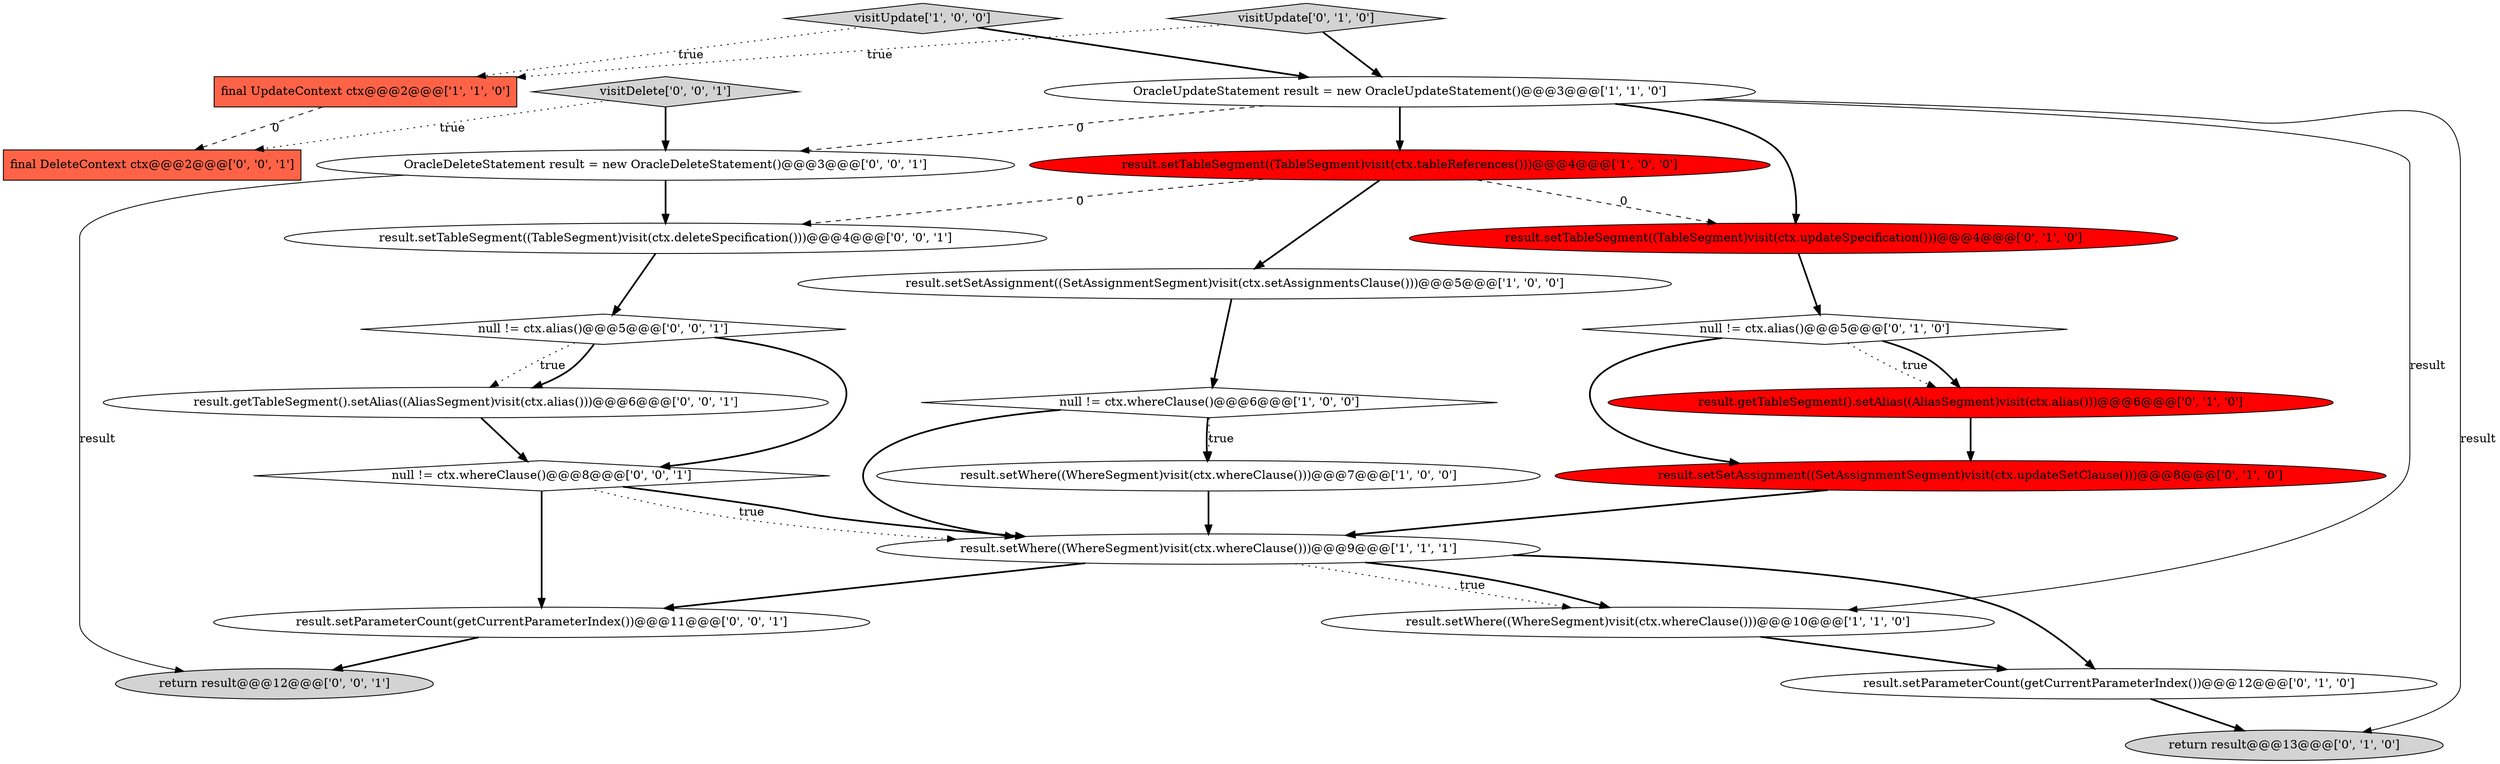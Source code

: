 digraph {
1 [style = filled, label = "final UpdateContext ctx@@@2@@@['1', '1', '0']", fillcolor = tomato, shape = box image = "AAA0AAABBB1BBB"];
5 [style = filled, label = "result.setWhere((WhereSegment)visit(ctx.whereClause()))@@@10@@@['1', '1', '0']", fillcolor = white, shape = ellipse image = "AAA0AAABBB1BBB"];
11 [style = filled, label = "return result@@@13@@@['0', '1', '0']", fillcolor = lightgray, shape = ellipse image = "AAA0AAABBB2BBB"];
8 [style = filled, label = "visitUpdate['1', '0', '0']", fillcolor = lightgray, shape = diamond image = "AAA0AAABBB1BBB"];
17 [style = filled, label = "null != ctx.whereClause()@@@8@@@['0', '0', '1']", fillcolor = white, shape = diamond image = "AAA0AAABBB3BBB"];
18 [style = filled, label = "return result@@@12@@@['0', '0', '1']", fillcolor = lightgray, shape = ellipse image = "AAA0AAABBB3BBB"];
16 [style = filled, label = "final DeleteContext ctx@@@2@@@['0', '0', '1']", fillcolor = tomato, shape = box image = "AAA0AAABBB3BBB"];
12 [style = filled, label = "result.setParameterCount(getCurrentParameterIndex())@@@12@@@['0', '1', '0']", fillcolor = white, shape = ellipse image = "AAA0AAABBB2BBB"];
0 [style = filled, label = "null != ctx.whereClause()@@@6@@@['1', '0', '0']", fillcolor = white, shape = diamond image = "AAA0AAABBB1BBB"];
2 [style = filled, label = "result.setSetAssignment((SetAssignmentSegment)visit(ctx.setAssignmentsClause()))@@@5@@@['1', '0', '0']", fillcolor = white, shape = ellipse image = "AAA0AAABBB1BBB"];
6 [style = filled, label = "result.setWhere((WhereSegment)visit(ctx.whereClause()))@@@7@@@['1', '0', '0']", fillcolor = white, shape = ellipse image = "AAA0AAABBB1BBB"];
10 [style = filled, label = "result.setSetAssignment((SetAssignmentSegment)visit(ctx.updateSetClause()))@@@8@@@['0', '1', '0']", fillcolor = red, shape = ellipse image = "AAA1AAABBB2BBB"];
14 [style = filled, label = "visitUpdate['0', '1', '0']", fillcolor = lightgray, shape = diamond image = "AAA0AAABBB2BBB"];
7 [style = filled, label = "result.setTableSegment((TableSegment)visit(ctx.tableReferences()))@@@4@@@['1', '0', '0']", fillcolor = red, shape = ellipse image = "AAA1AAABBB1BBB"];
22 [style = filled, label = "visitDelete['0', '0', '1']", fillcolor = lightgray, shape = diamond image = "AAA0AAABBB3BBB"];
4 [style = filled, label = "result.setWhere((WhereSegment)visit(ctx.whereClause()))@@@9@@@['1', '1', '1']", fillcolor = white, shape = ellipse image = "AAA0AAABBB1BBB"];
3 [style = filled, label = "OracleUpdateStatement result = new OracleUpdateStatement()@@@3@@@['1', '1', '0']", fillcolor = white, shape = ellipse image = "AAA0AAABBB1BBB"];
9 [style = filled, label = "null != ctx.alias()@@@5@@@['0', '1', '0']", fillcolor = white, shape = diamond image = "AAA0AAABBB2BBB"];
15 [style = filled, label = "result.setTableSegment((TableSegment)visit(ctx.updateSpecification()))@@@4@@@['0', '1', '0']", fillcolor = red, shape = ellipse image = "AAA1AAABBB2BBB"];
21 [style = filled, label = "result.getTableSegment().setAlias((AliasSegment)visit(ctx.alias()))@@@6@@@['0', '0', '1']", fillcolor = white, shape = ellipse image = "AAA0AAABBB3BBB"];
23 [style = filled, label = "null != ctx.alias()@@@5@@@['0', '0', '1']", fillcolor = white, shape = diamond image = "AAA0AAABBB3BBB"];
20 [style = filled, label = "result.setTableSegment((TableSegment)visit(ctx.deleteSpecification()))@@@4@@@['0', '0', '1']", fillcolor = white, shape = ellipse image = "AAA0AAABBB3BBB"];
19 [style = filled, label = "OracleDeleteStatement result = new OracleDeleteStatement()@@@3@@@['0', '0', '1']", fillcolor = white, shape = ellipse image = "AAA0AAABBB3BBB"];
24 [style = filled, label = "result.setParameterCount(getCurrentParameterIndex())@@@11@@@['0', '0', '1']", fillcolor = white, shape = ellipse image = "AAA0AAABBB3BBB"];
13 [style = filled, label = "result.getTableSegment().setAlias((AliasSegment)visit(ctx.alias()))@@@6@@@['0', '1', '0']", fillcolor = red, shape = ellipse image = "AAA1AAABBB2BBB"];
13->10 [style = bold, label=""];
14->3 [style = bold, label=""];
4->5 [style = dotted, label="true"];
4->24 [style = bold, label=""];
3->11 [style = solid, label="result"];
22->19 [style = bold, label=""];
0->6 [style = bold, label=""];
19->18 [style = solid, label="result"];
17->4 [style = dotted, label="true"];
19->20 [style = bold, label=""];
8->3 [style = bold, label=""];
12->11 [style = bold, label=""];
23->21 [style = dotted, label="true"];
7->20 [style = dashed, label="0"];
3->15 [style = bold, label=""];
9->10 [style = bold, label=""];
0->6 [style = dotted, label="true"];
24->18 [style = bold, label=""];
3->19 [style = dashed, label="0"];
8->1 [style = dotted, label="true"];
6->4 [style = bold, label=""];
2->0 [style = bold, label=""];
17->24 [style = bold, label=""];
20->23 [style = bold, label=""];
23->21 [style = bold, label=""];
3->7 [style = bold, label=""];
5->12 [style = bold, label=""];
0->4 [style = bold, label=""];
15->9 [style = bold, label=""];
7->2 [style = bold, label=""];
1->16 [style = dashed, label="0"];
22->16 [style = dotted, label="true"];
9->13 [style = dotted, label="true"];
10->4 [style = bold, label=""];
7->15 [style = dashed, label="0"];
4->12 [style = bold, label=""];
23->17 [style = bold, label=""];
14->1 [style = dotted, label="true"];
4->5 [style = bold, label=""];
21->17 [style = bold, label=""];
17->4 [style = bold, label=""];
3->5 [style = solid, label="result"];
9->13 [style = bold, label=""];
}
